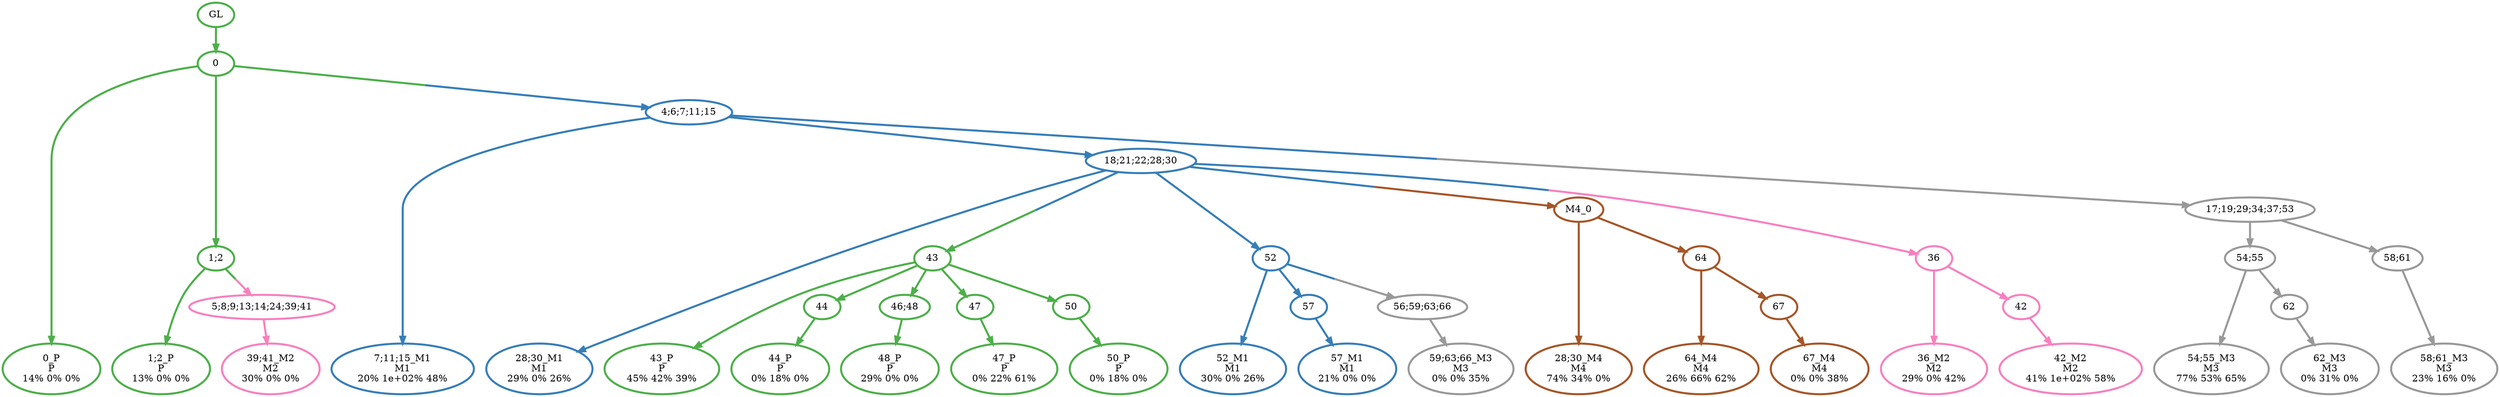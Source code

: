 digraph T {
	{
		rank=same
		41 [penwidth=3,colorscheme=set19,color=3,label="0_P\nP\n14% 0% 0%"]
		39 [penwidth=3,colorscheme=set19,color=3,label="1;2_P\nP\n13% 0% 0%"]
		36 [penwidth=3,colorscheme=set19,color=3,label="43_P\nP\n45% 42% 39%"]
		34 [penwidth=3,colorscheme=set19,color=3,label="44_P\nP\n0% 18% 0%"]
		32 [penwidth=3,colorscheme=set19,color=3,label="48_P\nP\n29% 0% 0%"]
		30 [penwidth=3,colorscheme=set19,color=3,label="47_P\nP\n0% 22% 61%"]
		28 [penwidth=3,colorscheme=set19,color=3,label="50_P\nP\n0% 18% 0%"]
		27 [penwidth=3,colorscheme=set19,color=2,label="7;11;15_M1\nM1\n20% 1e+02% 48%"]
		26 [penwidth=3,colorscheme=set19,color=2,label="28;30_M1\nM1\n29% 0% 26%"]
		24 [penwidth=3,colorscheme=set19,color=2,label="52_M1\nM1\n30% 0% 26%"]
		22 [penwidth=3,colorscheme=set19,color=2,label="57_M1\nM1\n21% 0% 0%"]
		21 [penwidth=3,colorscheme=set19,color=8,label="39;41_M2\nM2\n30% 0% 0%"]
		20 [penwidth=3,colorscheme=set19,color=8,label="36_M2\nM2\n29% 0% 42%"]
		18 [penwidth=3,colorscheme=set19,color=8,label="42_M2\nM2\n41% 1e+02% 58%"]
		16 [penwidth=3,colorscheme=set19,color=9,label="54;55_M3\nM3\n77% 53% 65%"]
		14 [penwidth=3,colorscheme=set19,color=9,label="62_M3\nM3\n0% 31% 0%"]
		12 [penwidth=3,colorscheme=set19,color=9,label="58;61_M3\nM3\n23% 16% 0%"]
		11 [penwidth=3,colorscheme=set19,color=9,label="59;63;66_M3\nM3\n0% 0% 35%"]
		10 [penwidth=3,colorscheme=set19,color=7,label="28;30_M4\nM4\n74% 34% 0%"]
		8 [penwidth=3,colorscheme=set19,color=7,label="64_M4\nM4\n26% 66% 62%"]
		6 [penwidth=3,colorscheme=set19,color=7,label="67_M4\nM4\n0% 0% 38%"]
	}
	43 [penwidth=3,colorscheme=set19,color=3,label="GL"]
	42 [penwidth=3,colorscheme=set19,color=3,label="0"]
	40 [penwidth=3,colorscheme=set19,color=3,label="1;2"]
	38 [penwidth=3,colorscheme=set19,color=2,label="18;21;22;28;30"]
	37 [penwidth=3,colorscheme=set19,color=3,label="43"]
	35 [penwidth=3,colorscheme=set19,color=3,label="44"]
	33 [penwidth=3,colorscheme=set19,color=3,label="46;48"]
	31 [penwidth=3,colorscheme=set19,color=3,label="47"]
	29 [penwidth=3,colorscheme=set19,color=3,label="50"]
	25 [penwidth=3,colorscheme=set19,color=2,label="52"]
	23 [penwidth=3,colorscheme=set19,color=2,label="57"]
	19 [penwidth=3,colorscheme=set19,color=8,label="42"]
	17 [penwidth=3,colorscheme=set19,color=9,label="54;55"]
	15 [penwidth=3,colorscheme=set19,color=9,label="62"]
	13 [penwidth=3,colorscheme=set19,color=9,label="58;61"]
	9 [penwidth=3,colorscheme=set19,color=7,label="64"]
	7 [penwidth=3,colorscheme=set19,color=7,label="67"]
	5 [penwidth=3,colorscheme=set19,color=9,label="56;59;63;66"]
	4 [penwidth=3,colorscheme=set19,color=7,label="M4_0"]
	3 [penwidth=3,colorscheme=set19,color=9,label="17;19;29;34;37;53"]
	2 [penwidth=3,colorscheme=set19,color=8,label="36"]
	1 [penwidth=3,colorscheme=set19,color=8,label="5;8;9;13;14;24;39;41"]
	0 [penwidth=3,colorscheme=set19,color=2,label="4;6;7;11;15"]
	43 -> 42 [penwidth=3,colorscheme=set19,color=3]
	42 -> 41 [penwidth=3,colorscheme=set19,color=3]
	42 -> 40 [penwidth=3,colorscheme=set19,color=3]
	42 -> 0 [penwidth=3,colorscheme=set19,color="3;0.5:2"]
	40 -> 39 [penwidth=3,colorscheme=set19,color=3]
	40 -> 1 [penwidth=3,colorscheme=set19,color="3;0.5:8"]
	38 -> 26 [penwidth=3,colorscheme=set19,color=2]
	38 -> 25 [penwidth=3,colorscheme=set19,color=2]
	38 -> 4 [penwidth=3,colorscheme=set19,color="2;0.5:7"]
	38 -> 37 [penwidth=3,colorscheme=set19,color="2;0.5:3"]
	38 -> 2 [penwidth=3,colorscheme=set19,color="2;0.5:8"]
	37 -> 36 [penwidth=3,colorscheme=set19,color=3]
	37 -> 35 [penwidth=3,colorscheme=set19,color=3]
	37 -> 31 [penwidth=3,colorscheme=set19,color=3]
	37 -> 29 [penwidth=3,colorscheme=set19,color=3]
	37 -> 33 [penwidth=3,colorscheme=set19,color=3]
	35 -> 34 [penwidth=3,colorscheme=set19,color=3]
	33 -> 32 [penwidth=3,colorscheme=set19,color=3]
	31 -> 30 [penwidth=3,colorscheme=set19,color=3]
	29 -> 28 [penwidth=3,colorscheme=set19,color=3]
	25 -> 24 [penwidth=3,colorscheme=set19,color=2]
	25 -> 23 [penwidth=3,colorscheme=set19,color=2]
	25 -> 5 [penwidth=3,colorscheme=set19,color="2;0.5:9"]
	23 -> 22 [penwidth=3,colorscheme=set19,color=2]
	19 -> 18 [penwidth=3,colorscheme=set19,color=8]
	17 -> 16 [penwidth=3,colorscheme=set19,color=9]
	17 -> 15 [penwidth=3,colorscheme=set19,color=9]
	15 -> 14 [penwidth=3,colorscheme=set19,color=9]
	13 -> 12 [penwidth=3,colorscheme=set19,color=9]
	9 -> 8 [penwidth=3,colorscheme=set19,color=7]
	9 -> 7 [penwidth=3,colorscheme=set19,color=7]
	7 -> 6 [penwidth=3,colorscheme=set19,color=7]
	5 -> 11 [penwidth=3,colorscheme=set19,color=9]
	4 -> 10 [penwidth=3,colorscheme=set19,color=7]
	4 -> 9 [penwidth=3,colorscheme=set19,color=7]
	3 -> 17 [penwidth=3,colorscheme=set19,color=9]
	3 -> 13 [penwidth=3,colorscheme=set19,color=9]
	2 -> 20 [penwidth=3,colorscheme=set19,color=8]
	2 -> 19 [penwidth=3,colorscheme=set19,color=8]
	1 -> 21 [penwidth=3,colorscheme=set19,color=8]
	0 -> 38 [penwidth=3,colorscheme=set19,color=2]
	0 -> 27 [penwidth=3,colorscheme=set19,color=2]
	0 -> 3 [penwidth=3,colorscheme=set19,color="2;0.5:9"]
}
